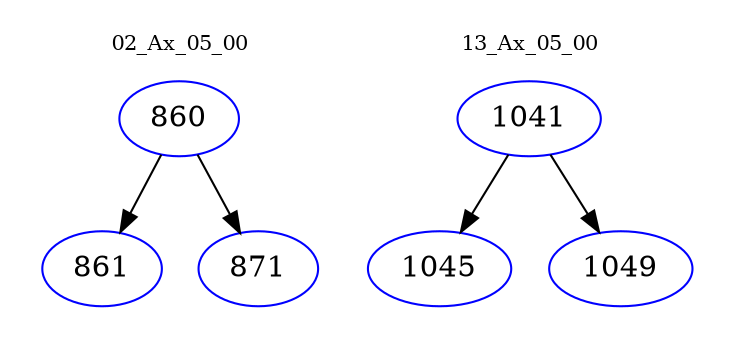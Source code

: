 digraph{
subgraph cluster_0 {
color = white
label = "02_Ax_05_00";
fontsize=10;
T0_860 [label="860", color="blue"]
T0_860 -> T0_861 [color="black"]
T0_861 [label="861", color="blue"]
T0_860 -> T0_871 [color="black"]
T0_871 [label="871", color="blue"]
}
subgraph cluster_1 {
color = white
label = "13_Ax_05_00";
fontsize=10;
T1_1041 [label="1041", color="blue"]
T1_1041 -> T1_1045 [color="black"]
T1_1045 [label="1045", color="blue"]
T1_1041 -> T1_1049 [color="black"]
T1_1049 [label="1049", color="blue"]
}
}
